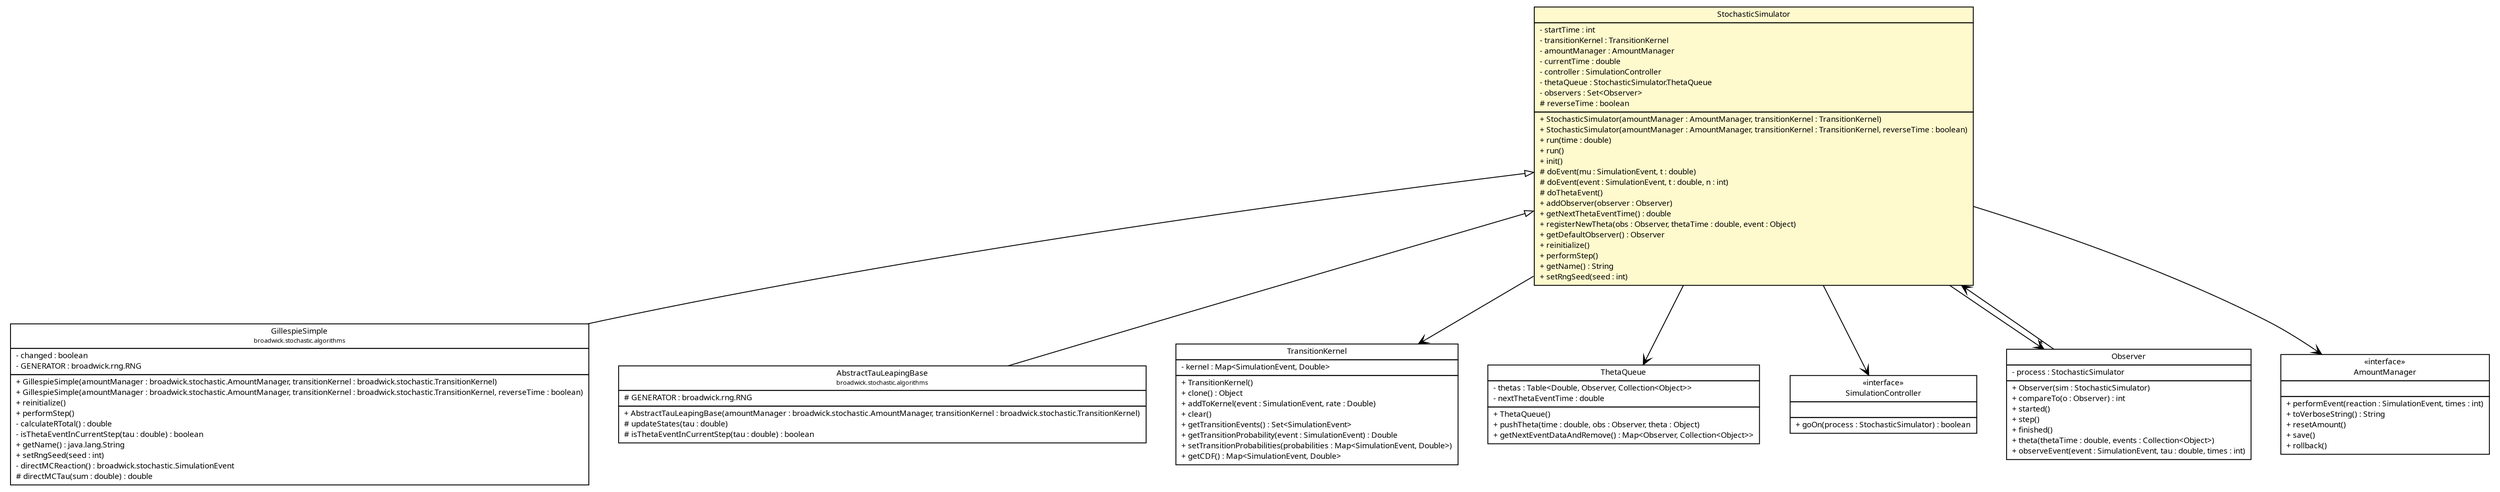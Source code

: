 #!/usr/local/bin/dot
#
# Class diagram 
# Generated by UMLGraph version R5_6 (http://www.umlgraph.org/)
#

digraph G {
	edge [fontname="Trebuchet MS",fontsize=10,labelfontname="Trebuchet MS",labelfontsize=10];
	node [fontname="Trebuchet MS",fontsize=10,shape=plaintext];
	nodesep=0.25;
	ranksep=0.5;
	// broadwick.stochastic.algorithms.GillespieSimple
	c24772 [label=<<table title="broadwick.stochastic.algorithms.GillespieSimple" border="0" cellborder="1" cellspacing="0" cellpadding="2" port="p" href="./algorithms/GillespieSimple.html">
		<tr><td><table border="0" cellspacing="0" cellpadding="1">
<tr><td align="center" balign="center"><font face="Trebuchet MS"> GillespieSimple </font></td></tr>
<tr><td align="center" balign="center"><font face="Trebuchet MS" point-size="7.0"> broadwick.stochastic.algorithms </font></td></tr>
		</table></td></tr>
		<tr><td><table border="0" cellspacing="0" cellpadding="1">
<tr><td align="left" balign="left"> - changed : boolean </td></tr>
<tr><td align="left" balign="left"> - GENERATOR : broadwick.rng.RNG </td></tr>
		</table></td></tr>
		<tr><td><table border="0" cellspacing="0" cellpadding="1">
<tr><td align="left" balign="left"> + GillespieSimple(amountManager : broadwick.stochastic.AmountManager, transitionKernel : broadwick.stochastic.TransitionKernel) </td></tr>
<tr><td align="left" balign="left"> + GillespieSimple(amountManager : broadwick.stochastic.AmountManager, transitionKernel : broadwick.stochastic.TransitionKernel, reverseTime : boolean) </td></tr>
<tr><td align="left" balign="left"> + reinitialize() </td></tr>
<tr><td align="left" balign="left"> + performStep() </td></tr>
<tr><td align="left" balign="left"> - calculateRTotal() : double </td></tr>
<tr><td align="left" balign="left"> - isThetaEventInCurrentStep(tau : double) : boolean </td></tr>
<tr><td align="left" balign="left"> + getName() : java.lang.String </td></tr>
<tr><td align="left" balign="left"> + setRngSeed(seed : int) </td></tr>
<tr><td align="left" balign="left"> - directMCReaction() : broadwick.stochastic.SimulationEvent </td></tr>
<tr><td align="left" balign="left"> # directMCTau(sum : double) : double </td></tr>
		</table></td></tr>
		</table>>, URL="./algorithms/GillespieSimple.html", fontname="Trebuchet MS", fontcolor="black", fontsize=9.0];
	// broadwick.stochastic.algorithms.AbstractTauLeapingBase
	c24773 [label=<<table title="broadwick.stochastic.algorithms.AbstractTauLeapingBase" border="0" cellborder="1" cellspacing="0" cellpadding="2" port="p" href="./algorithms/AbstractTauLeapingBase.html">
		<tr><td><table border="0" cellspacing="0" cellpadding="1">
<tr><td align="center" balign="center"><font face="Trebuchet MS"> AbstractTauLeapingBase </font></td></tr>
<tr><td align="center" balign="center"><font face="Trebuchet MS" point-size="7.0"> broadwick.stochastic.algorithms </font></td></tr>
		</table></td></tr>
		<tr><td><table border="0" cellspacing="0" cellpadding="1">
<tr><td align="left" balign="left"> # GENERATOR : broadwick.rng.RNG </td></tr>
		</table></td></tr>
		<tr><td><table border="0" cellspacing="0" cellpadding="1">
<tr><td align="left" balign="left"> + AbstractTauLeapingBase(amountManager : broadwick.stochastic.AmountManager, transitionKernel : broadwick.stochastic.TransitionKernel) </td></tr>
<tr><td align="left" balign="left"> # updateStates(tau : double) </td></tr>
<tr><td align="left" balign="left"> # isThetaEventInCurrentStep(tau : double) : boolean </td></tr>
		</table></td></tr>
		</table>>, URL="./algorithms/AbstractTauLeapingBase.html", fontname="Trebuchet MS", fontcolor="black", fontsize=9.0];
	// broadwick.stochastic.TransitionKernel
	c24774 [label=<<table title="broadwick.stochastic.TransitionKernel" border="0" cellborder="1" cellspacing="0" cellpadding="2" port="p" href="./TransitionKernel.html">
		<tr><td><table border="0" cellspacing="0" cellpadding="1">
<tr><td align="center" balign="center"><font face="Trebuchet MS"> TransitionKernel </font></td></tr>
		</table></td></tr>
		<tr><td><table border="0" cellspacing="0" cellpadding="1">
<tr><td align="left" balign="left"> - kernel : Map&lt;SimulationEvent, Double&gt; </td></tr>
		</table></td></tr>
		<tr><td><table border="0" cellspacing="0" cellpadding="1">
<tr><td align="left" balign="left"> + TransitionKernel() </td></tr>
<tr><td align="left" balign="left"> + clone() : Object </td></tr>
<tr><td align="left" balign="left"> + addToKernel(event : SimulationEvent, rate : Double) </td></tr>
<tr><td align="left" balign="left"> + clear() </td></tr>
<tr><td align="left" balign="left"> + getTransitionEvents() : Set&lt;SimulationEvent&gt; </td></tr>
<tr><td align="left" balign="left"> + getTransitionProbability(event : SimulationEvent) : Double </td></tr>
<tr><td align="left" balign="left"> + setTransitionProbabilities(probabilities : Map&lt;SimulationEvent, Double&gt;) </td></tr>
<tr><td align="left" balign="left"> + getCDF() : Map&lt;SimulationEvent, Double&gt; </td></tr>
		</table></td></tr>
		</table>>, URL="./TransitionKernel.html", fontname="Trebuchet MS", fontcolor="black", fontsize=9.0];
	// broadwick.stochastic.StochasticSimulator
	c24775 [label=<<table title="broadwick.stochastic.StochasticSimulator" border="0" cellborder="1" cellspacing="0" cellpadding="2" port="p" bgcolor="lemonChiffon" href="./StochasticSimulator.html">
		<tr><td><table border="0" cellspacing="0" cellpadding="1">
<tr><td align="center" balign="center"><font face="Trebuchet MS"> StochasticSimulator </font></td></tr>
		</table></td></tr>
		<tr><td><table border="0" cellspacing="0" cellpadding="1">
<tr><td align="left" balign="left"> - startTime : int </td></tr>
<tr><td align="left" balign="left"> - transitionKernel : TransitionKernel </td></tr>
<tr><td align="left" balign="left"> - amountManager : AmountManager </td></tr>
<tr><td align="left" balign="left"> - currentTime : double </td></tr>
<tr><td align="left" balign="left"> - controller : SimulationController </td></tr>
<tr><td align="left" balign="left"> - thetaQueue : StochasticSimulator.ThetaQueue </td></tr>
<tr><td align="left" balign="left"> - observers : Set&lt;Observer&gt; </td></tr>
<tr><td align="left" balign="left"> # reverseTime : boolean </td></tr>
		</table></td></tr>
		<tr><td><table border="0" cellspacing="0" cellpadding="1">
<tr><td align="left" balign="left"> + StochasticSimulator(amountManager : AmountManager, transitionKernel : TransitionKernel) </td></tr>
<tr><td align="left" balign="left"> + StochasticSimulator(amountManager : AmountManager, transitionKernel : TransitionKernel, reverseTime : boolean) </td></tr>
<tr><td align="left" balign="left"> + run(time : double) </td></tr>
<tr><td align="left" balign="left"> + run() </td></tr>
<tr><td align="left" balign="left"> + init() </td></tr>
<tr><td align="left" balign="left"> # doEvent(mu : SimulationEvent, t : double) </td></tr>
<tr><td align="left" balign="left"> # doEvent(event : SimulationEvent, t : double, n : int) </td></tr>
<tr><td align="left" balign="left"> # doThetaEvent() </td></tr>
<tr><td align="left" balign="left"> + addObserver(observer : Observer) </td></tr>
<tr><td align="left" balign="left"> + getNextThetaEventTime() : double </td></tr>
<tr><td align="left" balign="left"> + registerNewTheta(obs : Observer, thetaTime : double, event : Object) </td></tr>
<tr><td align="left" balign="left"> + getDefaultObserver() : Observer </td></tr>
<tr><td align="left" balign="left"><font face="Trebuchet MS" point-size="9.0"> + reinitialize() </font></td></tr>
<tr><td align="left" balign="left"><font face="Trebuchet MS" point-size="9.0"> + performStep() </font></td></tr>
<tr><td align="left" balign="left"><font face="Trebuchet MS" point-size="9.0"> + getName() : String </font></td></tr>
<tr><td align="left" balign="left"><font face="Trebuchet MS" point-size="9.0"> + setRngSeed(seed : int) </font></td></tr>
		</table></td></tr>
		</table>>, URL="./StochasticSimulator.html", fontname="Trebuchet MS", fontcolor="black", fontsize=9.0];
	// broadwick.stochastic.StochasticSimulator.ThetaQueue
	c24776 [label=<<table title="broadwick.stochastic.StochasticSimulator.ThetaQueue" border="0" cellborder="1" cellspacing="0" cellpadding="2" port="p" href="./StochasticSimulator.ThetaQueue.html">
		<tr><td><table border="0" cellspacing="0" cellpadding="1">
<tr><td align="center" balign="center"><font face="Trebuchet MS"> ThetaQueue </font></td></tr>
		</table></td></tr>
		<tr><td><table border="0" cellspacing="0" cellpadding="1">
<tr><td align="left" balign="left"> - thetas : Table&lt;Double, Observer, Collection&lt;Object&gt;&gt; </td></tr>
<tr><td align="left" balign="left"> - nextThetaEventTime : double </td></tr>
		</table></td></tr>
		<tr><td><table border="0" cellspacing="0" cellpadding="1">
<tr><td align="left" balign="left"> + ThetaQueue() </td></tr>
<tr><td align="left" balign="left"> + pushTheta(time : double, obs : Observer, theta : Object) </td></tr>
<tr><td align="left" balign="left"> + getNextEventDataAndRemove() : Map&lt;Observer, Collection&lt;Object&gt;&gt; </td></tr>
		</table></td></tr>
		</table>>, URL="./StochasticSimulator.ThetaQueue.html", fontname="Trebuchet MS", fontcolor="black", fontsize=9.0];
	// broadwick.stochastic.SimulationController
	c24780 [label=<<table title="broadwick.stochastic.SimulationController" border="0" cellborder="1" cellspacing="0" cellpadding="2" port="p" href="./SimulationController.html">
		<tr><td><table border="0" cellspacing="0" cellpadding="1">
<tr><td align="center" balign="center"> &#171;interface&#187; </td></tr>
<tr><td align="center" balign="center"><font face="Trebuchet MS"> SimulationController </font></td></tr>
		</table></td></tr>
		<tr><td><table border="0" cellspacing="0" cellpadding="1">
<tr><td align="left" balign="left">  </td></tr>
		</table></td></tr>
		<tr><td><table border="0" cellspacing="0" cellpadding="1">
<tr><td align="left" balign="left"><font face="Trebuchet MS" point-size="9.0"> + goOn(process : StochasticSimulator) : boolean </font></td></tr>
		</table></td></tr>
		</table>>, URL="./SimulationController.html", fontname="Trebuchet MS", fontcolor="black", fontsize=9.0];
	// broadwick.stochastic.Observer
	c24781 [label=<<table title="broadwick.stochastic.Observer" border="0" cellborder="1" cellspacing="0" cellpadding="2" port="p" href="./Observer.html">
		<tr><td><table border="0" cellspacing="0" cellpadding="1">
<tr><td align="center" balign="center"><font face="Trebuchet MS"> Observer </font></td></tr>
		</table></td></tr>
		<tr><td><table border="0" cellspacing="0" cellpadding="1">
<tr><td align="left" balign="left"> - process : StochasticSimulator </td></tr>
		</table></td></tr>
		<tr><td><table border="0" cellspacing="0" cellpadding="1">
<tr><td align="left" balign="left"> + Observer(sim : StochasticSimulator) </td></tr>
<tr><td align="left" balign="left"> + compareTo(o : Observer) : int </td></tr>
<tr><td align="left" balign="left"><font face="Trebuchet MS" point-size="9.0"> + started() </font></td></tr>
<tr><td align="left" balign="left"><font face="Trebuchet MS" point-size="9.0"> + step() </font></td></tr>
<tr><td align="left" balign="left"><font face="Trebuchet MS" point-size="9.0"> + finished() </font></td></tr>
<tr><td align="left" balign="left"><font face="Trebuchet MS" point-size="9.0"> + theta(thetaTime : double, events : Collection&lt;Object&gt;) </font></td></tr>
<tr><td align="left" balign="left"><font face="Trebuchet MS" point-size="9.0"> + observeEvent(event : SimulationEvent, tau : double, times : int) </font></td></tr>
		</table></td></tr>
		</table>>, URL="./Observer.html", fontname="Trebuchet MS", fontcolor="black", fontsize=9.0];
	// broadwick.stochastic.AmountManager
	c24783 [label=<<table title="broadwick.stochastic.AmountManager" border="0" cellborder="1" cellspacing="0" cellpadding="2" port="p" href="./AmountManager.html">
		<tr><td><table border="0" cellspacing="0" cellpadding="1">
<tr><td align="center" balign="center"> &#171;interface&#187; </td></tr>
<tr><td align="center" balign="center"><font face="Trebuchet MS"> AmountManager </font></td></tr>
		</table></td></tr>
		<tr><td><table border="0" cellspacing="0" cellpadding="1">
<tr><td align="left" balign="left">  </td></tr>
		</table></td></tr>
		<tr><td><table border="0" cellspacing="0" cellpadding="1">
<tr><td align="left" balign="left"><font face="Trebuchet MS" point-size="9.0"> + performEvent(reaction : SimulationEvent, times : int) </font></td></tr>
<tr><td align="left" balign="left"><font face="Trebuchet MS" point-size="9.0"> + toVerboseString() : String </font></td></tr>
<tr><td align="left" balign="left"><font face="Trebuchet MS" point-size="9.0"> + resetAmount() </font></td></tr>
<tr><td align="left" balign="left"><font face="Trebuchet MS" point-size="9.0"> + save() </font></td></tr>
<tr><td align="left" balign="left"><font face="Trebuchet MS" point-size="9.0"> + rollback() </font></td></tr>
		</table></td></tr>
		</table>>, URL="./AmountManager.html", fontname="Trebuchet MS", fontcolor="black", fontsize=9.0];
	//broadwick.stochastic.algorithms.GillespieSimple extends broadwick.stochastic.StochasticSimulator
	c24775:p -> c24772:p [dir=back,arrowtail=empty];
	//broadwick.stochastic.algorithms.AbstractTauLeapingBase extends broadwick.stochastic.StochasticSimulator
	c24775:p -> c24773:p [dir=back,arrowtail=empty];
	// broadwick.stochastic.StochasticSimulator NAVASSOC broadwick.stochastic.TransitionKernel
	c24775:p -> c24774:p [taillabel="", label="", headlabel="", fontname="Trebuchet MS", fontcolor="black", fontsize=10.0, color="black", arrowhead=open];
	// broadwick.stochastic.StochasticSimulator NAVASSOC broadwick.stochastic.AmountManager
	c24775:p -> c24783:p [taillabel="", label="", headlabel="", fontname="Trebuchet MS", fontcolor="black", fontsize=10.0, color="black", arrowhead=open];
	// broadwick.stochastic.StochasticSimulator NAVASSOC broadwick.stochastic.SimulationController
	c24775:p -> c24780:p [taillabel="", label="", headlabel="", fontname="Trebuchet MS", fontcolor="black", fontsize=10.0, color="black", arrowhead=open];
	// broadwick.stochastic.StochasticSimulator NAVASSOC broadwick.stochastic.StochasticSimulator.ThetaQueue
	c24775:p -> c24776:p [taillabel="", label="", headlabel="", fontname="Trebuchet MS", fontcolor="black", fontsize=10.0, color="black", arrowhead=open];
	// broadwick.stochastic.StochasticSimulator NAVASSOC broadwick.stochastic.Observer
	c24775:p -> c24781:p [taillabel="", label="", headlabel="*", fontname="Trebuchet MS", fontcolor="black", fontsize=10.0, color="black", arrowhead=open];
	// broadwick.stochastic.Observer NAVASSOC broadwick.stochastic.StochasticSimulator
	c24781:p -> c24775:p [taillabel="", label="", headlabel="", fontname="Trebuchet MS", fontcolor="black", fontsize=10.0, color="black", arrowhead=open];
}

